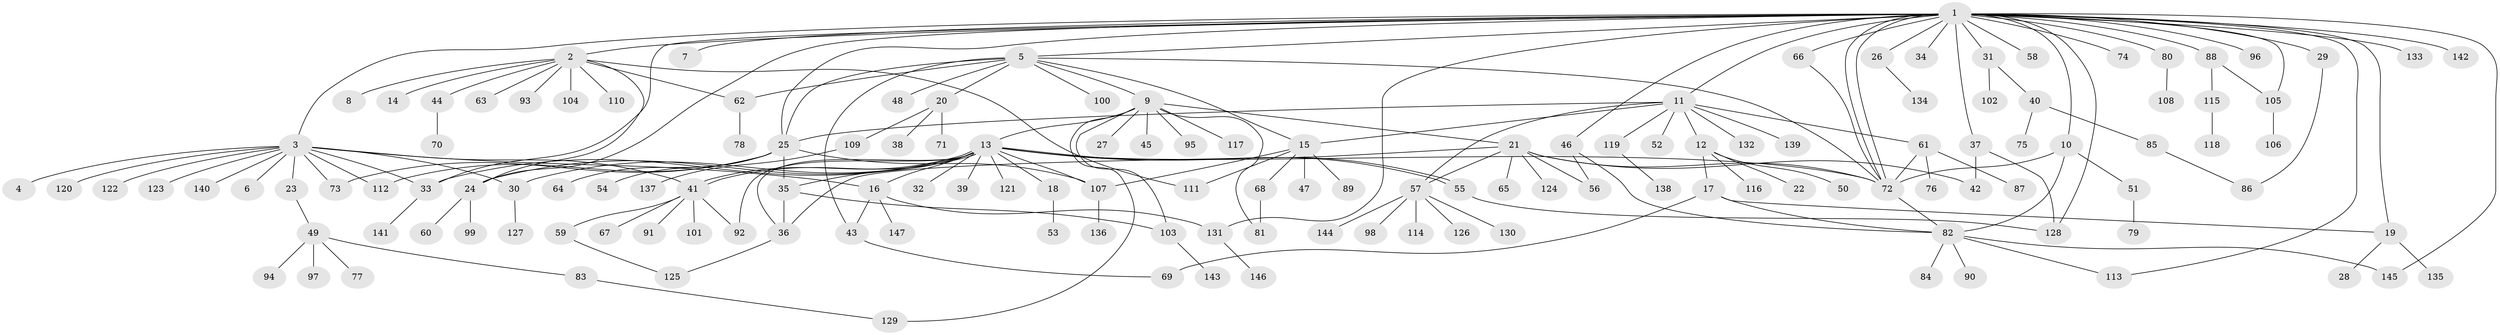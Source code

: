 // Generated by graph-tools (version 1.1) at 2025/01/03/09/25 03:01:56]
// undirected, 147 vertices, 195 edges
graph export_dot {
graph [start="1"]
  node [color=gray90,style=filled];
  1;
  2;
  3;
  4;
  5;
  6;
  7;
  8;
  9;
  10;
  11;
  12;
  13;
  14;
  15;
  16;
  17;
  18;
  19;
  20;
  21;
  22;
  23;
  24;
  25;
  26;
  27;
  28;
  29;
  30;
  31;
  32;
  33;
  34;
  35;
  36;
  37;
  38;
  39;
  40;
  41;
  42;
  43;
  44;
  45;
  46;
  47;
  48;
  49;
  50;
  51;
  52;
  53;
  54;
  55;
  56;
  57;
  58;
  59;
  60;
  61;
  62;
  63;
  64;
  65;
  66;
  67;
  68;
  69;
  70;
  71;
  72;
  73;
  74;
  75;
  76;
  77;
  78;
  79;
  80;
  81;
  82;
  83;
  84;
  85;
  86;
  87;
  88;
  89;
  90;
  91;
  92;
  93;
  94;
  95;
  96;
  97;
  98;
  99;
  100;
  101;
  102;
  103;
  104;
  105;
  106;
  107;
  108;
  109;
  110;
  111;
  112;
  113;
  114;
  115;
  116;
  117;
  118;
  119;
  120;
  121;
  122;
  123;
  124;
  125;
  126;
  127;
  128;
  129;
  130;
  131;
  132;
  133;
  134;
  135;
  136;
  137;
  138;
  139;
  140;
  141;
  142;
  143;
  144;
  145;
  146;
  147;
  1 -- 2;
  1 -- 3;
  1 -- 5;
  1 -- 7;
  1 -- 10;
  1 -- 11;
  1 -- 19;
  1 -- 24;
  1 -- 25;
  1 -- 26;
  1 -- 29;
  1 -- 31;
  1 -- 33;
  1 -- 34;
  1 -- 37;
  1 -- 46;
  1 -- 58;
  1 -- 66;
  1 -- 72;
  1 -- 72;
  1 -- 74;
  1 -- 80;
  1 -- 88;
  1 -- 96;
  1 -- 105;
  1 -- 113;
  1 -- 128;
  1 -- 131;
  1 -- 133;
  1 -- 142;
  1 -- 145;
  2 -- 8;
  2 -- 14;
  2 -- 24;
  2 -- 44;
  2 -- 62;
  2 -- 63;
  2 -- 93;
  2 -- 104;
  2 -- 110;
  2 -- 111;
  3 -- 4;
  3 -- 6;
  3 -- 16;
  3 -- 23;
  3 -- 30;
  3 -- 33;
  3 -- 41;
  3 -- 73;
  3 -- 112;
  3 -- 120;
  3 -- 122;
  3 -- 123;
  3 -- 140;
  5 -- 9;
  5 -- 15;
  5 -- 20;
  5 -- 25;
  5 -- 43;
  5 -- 48;
  5 -- 62;
  5 -- 72;
  5 -- 100;
  9 -- 13;
  9 -- 21;
  9 -- 27;
  9 -- 45;
  9 -- 81;
  9 -- 95;
  9 -- 103;
  9 -- 117;
  9 -- 129;
  10 -- 51;
  10 -- 72;
  10 -- 82;
  11 -- 12;
  11 -- 15;
  11 -- 25;
  11 -- 52;
  11 -- 57;
  11 -- 61;
  11 -- 119;
  11 -- 132;
  11 -- 139;
  12 -- 17;
  12 -- 22;
  12 -- 50;
  12 -- 116;
  13 -- 16;
  13 -- 18;
  13 -- 24;
  13 -- 30;
  13 -- 32;
  13 -- 33;
  13 -- 35;
  13 -- 36;
  13 -- 39;
  13 -- 41;
  13 -- 41;
  13 -- 55;
  13 -- 55;
  13 -- 72;
  13 -- 92;
  13 -- 107;
  13 -- 121;
  15 -- 47;
  15 -- 68;
  15 -- 89;
  15 -- 107;
  15 -- 111;
  16 -- 43;
  16 -- 131;
  16 -- 147;
  17 -- 19;
  17 -- 69;
  17 -- 82;
  18 -- 53;
  19 -- 28;
  19 -- 135;
  20 -- 38;
  20 -- 71;
  20 -- 109;
  21 -- 36;
  21 -- 42;
  21 -- 56;
  21 -- 57;
  21 -- 65;
  21 -- 72;
  21 -- 124;
  23 -- 49;
  24 -- 60;
  24 -- 99;
  25 -- 35;
  25 -- 54;
  25 -- 64;
  25 -- 73;
  25 -- 107;
  25 -- 112;
  26 -- 134;
  29 -- 86;
  30 -- 127;
  31 -- 40;
  31 -- 102;
  33 -- 141;
  35 -- 36;
  35 -- 103;
  36 -- 125;
  37 -- 42;
  37 -- 128;
  40 -- 75;
  40 -- 85;
  41 -- 59;
  41 -- 67;
  41 -- 91;
  41 -- 92;
  41 -- 101;
  43 -- 69;
  44 -- 70;
  46 -- 56;
  46 -- 82;
  49 -- 77;
  49 -- 83;
  49 -- 94;
  49 -- 97;
  51 -- 79;
  55 -- 128;
  57 -- 98;
  57 -- 114;
  57 -- 126;
  57 -- 130;
  57 -- 144;
  59 -- 125;
  61 -- 72;
  61 -- 76;
  61 -- 87;
  62 -- 78;
  66 -- 72;
  68 -- 81;
  72 -- 82;
  80 -- 108;
  82 -- 84;
  82 -- 90;
  82 -- 113;
  82 -- 145;
  83 -- 129;
  85 -- 86;
  88 -- 105;
  88 -- 115;
  103 -- 143;
  105 -- 106;
  107 -- 136;
  109 -- 137;
  115 -- 118;
  119 -- 138;
  131 -- 146;
}
